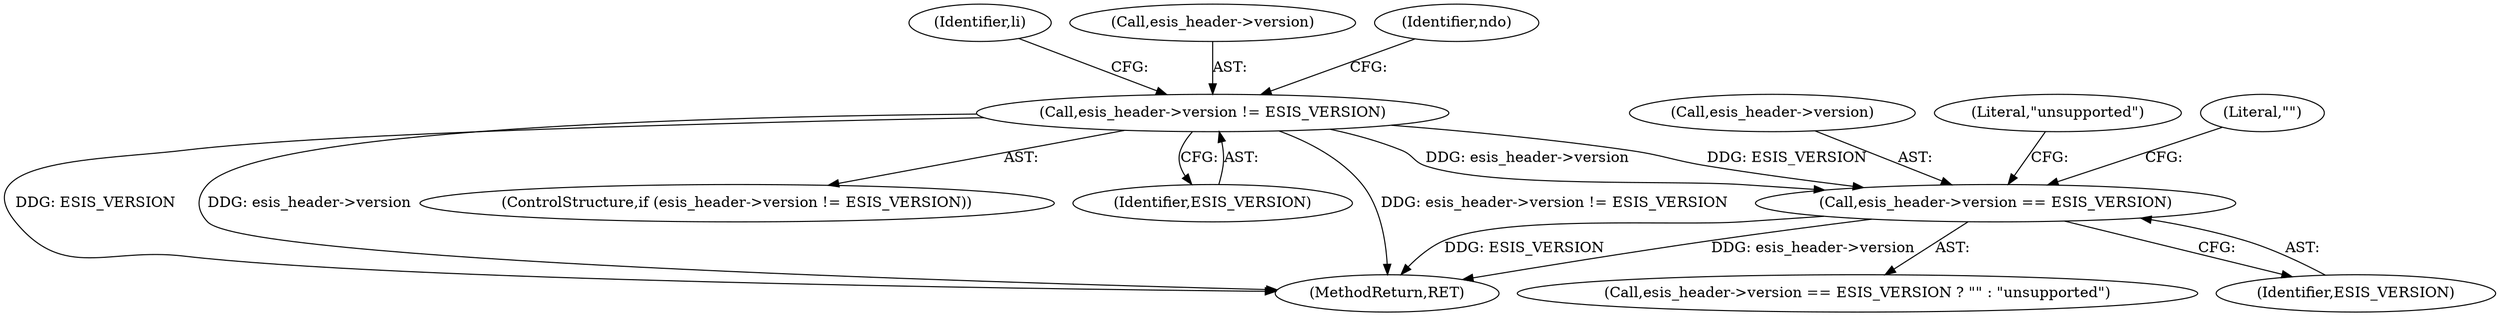 digraph "0_tcpdump_c177cb3800a9a68d79b2812f0ffcb9479abd6eb8@pointer" {
"1000294" [label="(Call,esis_header->version == ESIS_VERSION)"];
"1000172" [label="(Call,esis_header->version != ESIS_VERSION)"];
"1000189" [label="(Identifier,li)"];
"1000295" [label="(Call,esis_header->version)"];
"1000293" [label="(Call,esis_header->version == ESIS_VERSION ? \"\" : \"unsupported\")"];
"1000173" [label="(Call,esis_header->version)"];
"1000300" [label="(Literal,\"unsupported\")"];
"1000180" [label="(Identifier,ndo)"];
"1000845" [label="(MethodReturn,RET)"];
"1000171" [label="(ControlStructure,if (esis_header->version != ESIS_VERSION))"];
"1000298" [label="(Identifier,ESIS_VERSION)"];
"1000176" [label="(Identifier,ESIS_VERSION)"];
"1000299" [label="(Literal,\"\")"];
"1000294" [label="(Call,esis_header->version == ESIS_VERSION)"];
"1000172" [label="(Call,esis_header->version != ESIS_VERSION)"];
"1000294" -> "1000293"  [label="AST: "];
"1000294" -> "1000298"  [label="CFG: "];
"1000295" -> "1000294"  [label="AST: "];
"1000298" -> "1000294"  [label="AST: "];
"1000299" -> "1000294"  [label="CFG: "];
"1000300" -> "1000294"  [label="CFG: "];
"1000294" -> "1000845"  [label="DDG: ESIS_VERSION"];
"1000294" -> "1000845"  [label="DDG: esis_header->version"];
"1000172" -> "1000294"  [label="DDG: esis_header->version"];
"1000172" -> "1000294"  [label="DDG: ESIS_VERSION"];
"1000172" -> "1000171"  [label="AST: "];
"1000172" -> "1000176"  [label="CFG: "];
"1000173" -> "1000172"  [label="AST: "];
"1000176" -> "1000172"  [label="AST: "];
"1000180" -> "1000172"  [label="CFG: "];
"1000189" -> "1000172"  [label="CFG: "];
"1000172" -> "1000845"  [label="DDG: esis_header->version != ESIS_VERSION"];
"1000172" -> "1000845"  [label="DDG: ESIS_VERSION"];
"1000172" -> "1000845"  [label="DDG: esis_header->version"];
}

